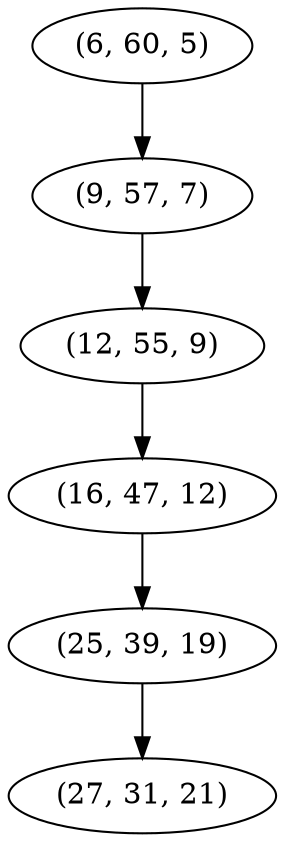 digraph tree {
    "(6, 60, 5)";
    "(9, 57, 7)";
    "(12, 55, 9)";
    "(16, 47, 12)";
    "(25, 39, 19)";
    "(27, 31, 21)";
    "(6, 60, 5)" -> "(9, 57, 7)";
    "(9, 57, 7)" -> "(12, 55, 9)";
    "(12, 55, 9)" -> "(16, 47, 12)";
    "(16, 47, 12)" -> "(25, 39, 19)";
    "(25, 39, 19)" -> "(27, 31, 21)";
}
